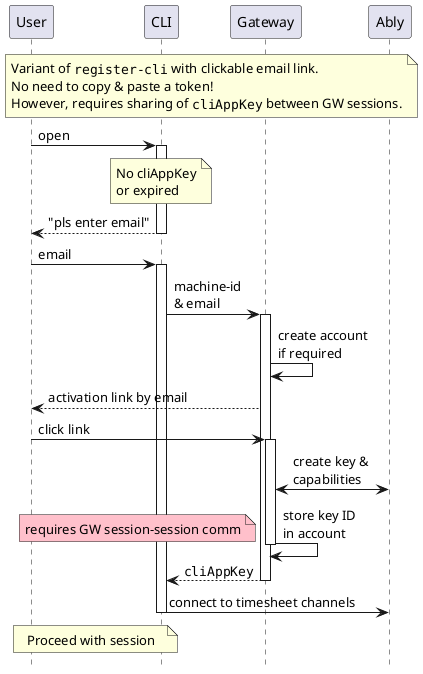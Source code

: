 @startuml
'https://plantuml.com/sequence-diagram

hide footbox

note across
Variant of ""register-cli"" with clickable email link.
No need to copy & paste a token!
However, requires sharing of ""cliAppKey"" between GW sessions.
end note

User -> CLI ++: open
note over CLI: No cliAppKey\nor expired
CLI --> User --: "pls enter email"
User -> CLI ++: email
CLI -> Gateway ++: machine-id\n& email
Gateway -> Gateway: create account\nif required
Gateway --> User: activation link by email
User -> Gateway ++: click link
Gateway <-> Ably: create key &\ncapabilities
Gateway -> Gateway --: store key ID\nin account
note left #pink: requires GW session-session comm
Gateway --> CLI --: ""cliAppKey""
CLI -> Ably --: connect to timesheet channels
note over User, CLI: Proceed with session

@enduml